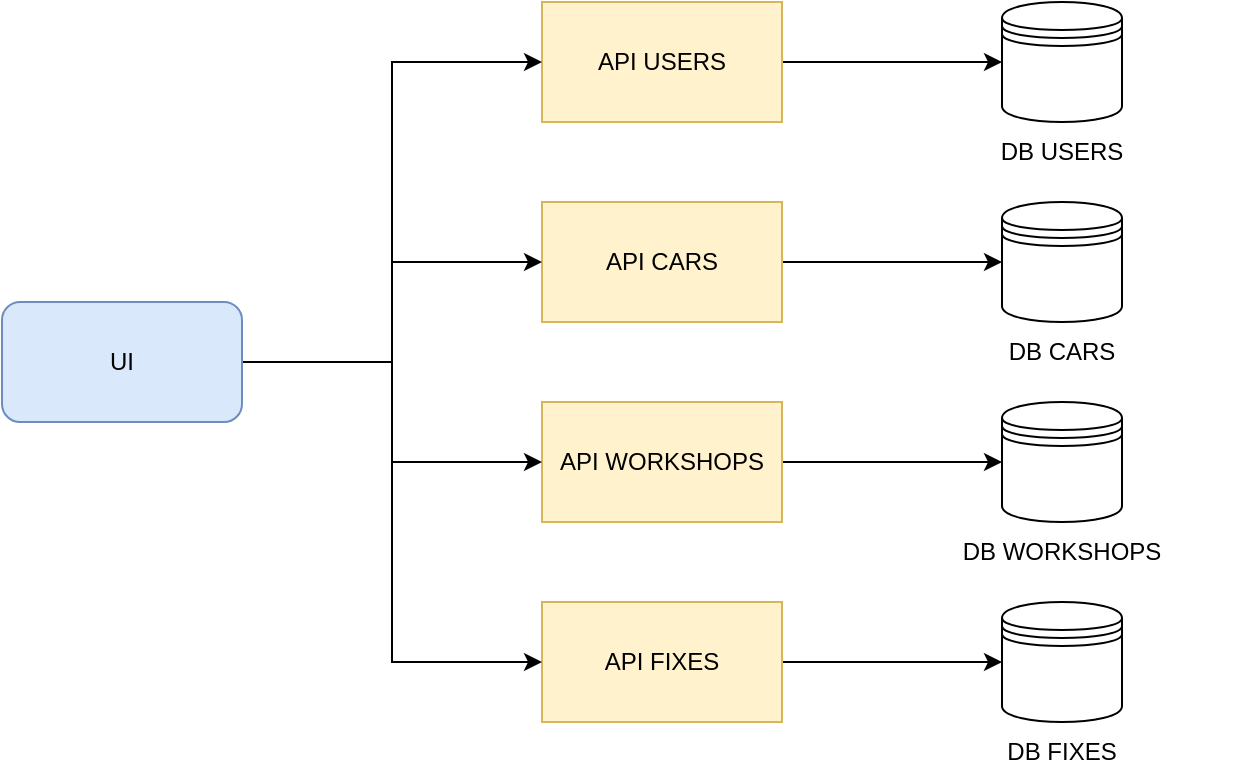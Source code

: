 <mxfile version="26.0.1">
  <diagram name="Strona-1" id="yV0T3JIf6glD0yWkxZMH">
    <mxGraphModel dx="2462" dy="943" grid="1" gridSize="10" guides="1" tooltips="1" connect="1" arrows="1" fold="1" page="1" pageScale="1" pageWidth="1654" pageHeight="1169" math="0" shadow="0">
      <root>
        <mxCell id="0" />
        <mxCell id="1" parent="0" />
        <mxCell id="FtU6xo26SJPhzobdUnib-26" value="" style="shape=datastore;whiteSpace=wrap;html=1;" vertex="1" parent="1">
          <mxGeometry x="1150" y="520" width="60" height="60" as="geometry" />
        </mxCell>
        <mxCell id="FtU6xo26SJPhzobdUnib-27" value="" style="shape=datastore;whiteSpace=wrap;html=1;" vertex="1" parent="1">
          <mxGeometry x="1150" y="420" width="60" height="60" as="geometry" />
        </mxCell>
        <mxCell id="FtU6xo26SJPhzobdUnib-28" value="" style="shape=datastore;whiteSpace=wrap;html=1;" vertex="1" parent="1">
          <mxGeometry x="1150" y="620" width="60" height="60" as="geometry" />
        </mxCell>
        <mxCell id="FtU6xo26SJPhzobdUnib-29" value="" style="shape=datastore;whiteSpace=wrap;html=1;" vertex="1" parent="1">
          <mxGeometry x="1150" y="320" width="60" height="60" as="geometry" />
        </mxCell>
        <mxCell id="FtU6xo26SJPhzobdUnib-39" style="edgeStyle=orthogonalEdgeStyle;rounded=0;orthogonalLoop=1;jettySize=auto;html=1;entryX=0;entryY=0.5;entryDx=0;entryDy=0;" edge="1" parent="1" source="FtU6xo26SJPhzobdUnib-30" target="FtU6xo26SJPhzobdUnib-29">
          <mxGeometry relative="1" as="geometry" />
        </mxCell>
        <mxCell id="FtU6xo26SJPhzobdUnib-30" value="API USERS" style="rounded=0;whiteSpace=wrap;html=1;fillColor=#fff2cc;strokeColor=#d6b656;" vertex="1" parent="1">
          <mxGeometry x="920" y="320" width="120" height="60" as="geometry" />
        </mxCell>
        <mxCell id="FtU6xo26SJPhzobdUnib-40" style="edgeStyle=orthogonalEdgeStyle;rounded=0;orthogonalLoop=1;jettySize=auto;html=1;entryX=0;entryY=0.5;entryDx=0;entryDy=0;" edge="1" parent="1" source="FtU6xo26SJPhzobdUnib-31" target="FtU6xo26SJPhzobdUnib-27">
          <mxGeometry relative="1" as="geometry" />
        </mxCell>
        <mxCell id="FtU6xo26SJPhzobdUnib-31" value="API CARS" style="rounded=0;whiteSpace=wrap;html=1;fillColor=#fff2cc;strokeColor=#d6b656;" vertex="1" parent="1">
          <mxGeometry x="920" y="420" width="120" height="60" as="geometry" />
        </mxCell>
        <mxCell id="FtU6xo26SJPhzobdUnib-42" style="edgeStyle=orthogonalEdgeStyle;rounded=0;orthogonalLoop=1;jettySize=auto;html=1;entryX=0;entryY=0.5;entryDx=0;entryDy=0;" edge="1" parent="1" source="FtU6xo26SJPhzobdUnib-32" target="FtU6xo26SJPhzobdUnib-26">
          <mxGeometry relative="1" as="geometry" />
        </mxCell>
        <mxCell id="FtU6xo26SJPhzobdUnib-32" value="API WORKSHOPS" style="rounded=0;whiteSpace=wrap;html=1;fillColor=#fff2cc;strokeColor=#d6b656;" vertex="1" parent="1">
          <mxGeometry x="920" y="520" width="120" height="60" as="geometry" />
        </mxCell>
        <mxCell id="FtU6xo26SJPhzobdUnib-44" style="edgeStyle=orthogonalEdgeStyle;rounded=0;orthogonalLoop=1;jettySize=auto;html=1;" edge="1" parent="1" source="FtU6xo26SJPhzobdUnib-33" target="FtU6xo26SJPhzobdUnib-28">
          <mxGeometry relative="1" as="geometry" />
        </mxCell>
        <mxCell id="FtU6xo26SJPhzobdUnib-33" value="API FIXES" style="rounded=0;whiteSpace=wrap;html=1;fillColor=#fff2cc;strokeColor=#d6b656;" vertex="1" parent="1">
          <mxGeometry x="920" y="620" width="120" height="60" as="geometry" />
        </mxCell>
        <mxCell id="FtU6xo26SJPhzobdUnib-35" style="edgeStyle=orthogonalEdgeStyle;rounded=0;orthogonalLoop=1;jettySize=auto;html=1;entryX=0;entryY=0.5;entryDx=0;entryDy=0;" edge="1" parent="1" source="FtU6xo26SJPhzobdUnib-34" target="FtU6xo26SJPhzobdUnib-33">
          <mxGeometry relative="1" as="geometry" />
        </mxCell>
        <mxCell id="FtU6xo26SJPhzobdUnib-36" style="edgeStyle=orthogonalEdgeStyle;rounded=0;orthogonalLoop=1;jettySize=auto;html=1;" edge="1" parent="1" source="FtU6xo26SJPhzobdUnib-34" target="FtU6xo26SJPhzobdUnib-32">
          <mxGeometry relative="1" as="geometry" />
        </mxCell>
        <mxCell id="FtU6xo26SJPhzobdUnib-37" style="edgeStyle=orthogonalEdgeStyle;rounded=0;orthogonalLoop=1;jettySize=auto;html=1;" edge="1" parent="1" source="FtU6xo26SJPhzobdUnib-34" target="FtU6xo26SJPhzobdUnib-31">
          <mxGeometry relative="1" as="geometry" />
        </mxCell>
        <mxCell id="FtU6xo26SJPhzobdUnib-38" style="edgeStyle=orthogonalEdgeStyle;rounded=0;orthogonalLoop=1;jettySize=auto;html=1;entryX=0;entryY=0.5;entryDx=0;entryDy=0;" edge="1" parent="1" source="FtU6xo26SJPhzobdUnib-34" target="FtU6xo26SJPhzobdUnib-30">
          <mxGeometry relative="1" as="geometry" />
        </mxCell>
        <mxCell id="FtU6xo26SJPhzobdUnib-34" value="UI" style="rounded=1;whiteSpace=wrap;html=1;fillColor=#dae8fc;strokeColor=#6c8ebf;" vertex="1" parent="1">
          <mxGeometry x="650" y="470" width="120" height="60" as="geometry" />
        </mxCell>
        <mxCell id="FtU6xo26SJPhzobdUnib-45" value="DB USERS" style="text;html=1;align=center;verticalAlign=middle;whiteSpace=wrap;rounded=0;" vertex="1" parent="1">
          <mxGeometry x="1140" y="380" width="80" height="30" as="geometry" />
        </mxCell>
        <mxCell id="FtU6xo26SJPhzobdUnib-46" value="DB CARS" style="text;html=1;align=center;verticalAlign=middle;whiteSpace=wrap;rounded=0;" vertex="1" parent="1">
          <mxGeometry x="1095" y="480" width="170" height="30" as="geometry" />
        </mxCell>
        <mxCell id="FtU6xo26SJPhzobdUnib-47" value="DB WORKSHOPS" style="text;html=1;align=center;verticalAlign=middle;whiteSpace=wrap;rounded=0;" vertex="1" parent="1">
          <mxGeometry x="1090" y="580" width="180" height="30" as="geometry" />
        </mxCell>
        <mxCell id="FtU6xo26SJPhzobdUnib-48" value="DB FIXES" style="text;html=1;align=center;verticalAlign=middle;whiteSpace=wrap;rounded=0;" vertex="1" parent="1">
          <mxGeometry x="1090" y="680" width="180" height="30" as="geometry" />
        </mxCell>
      </root>
    </mxGraphModel>
  </diagram>
</mxfile>
